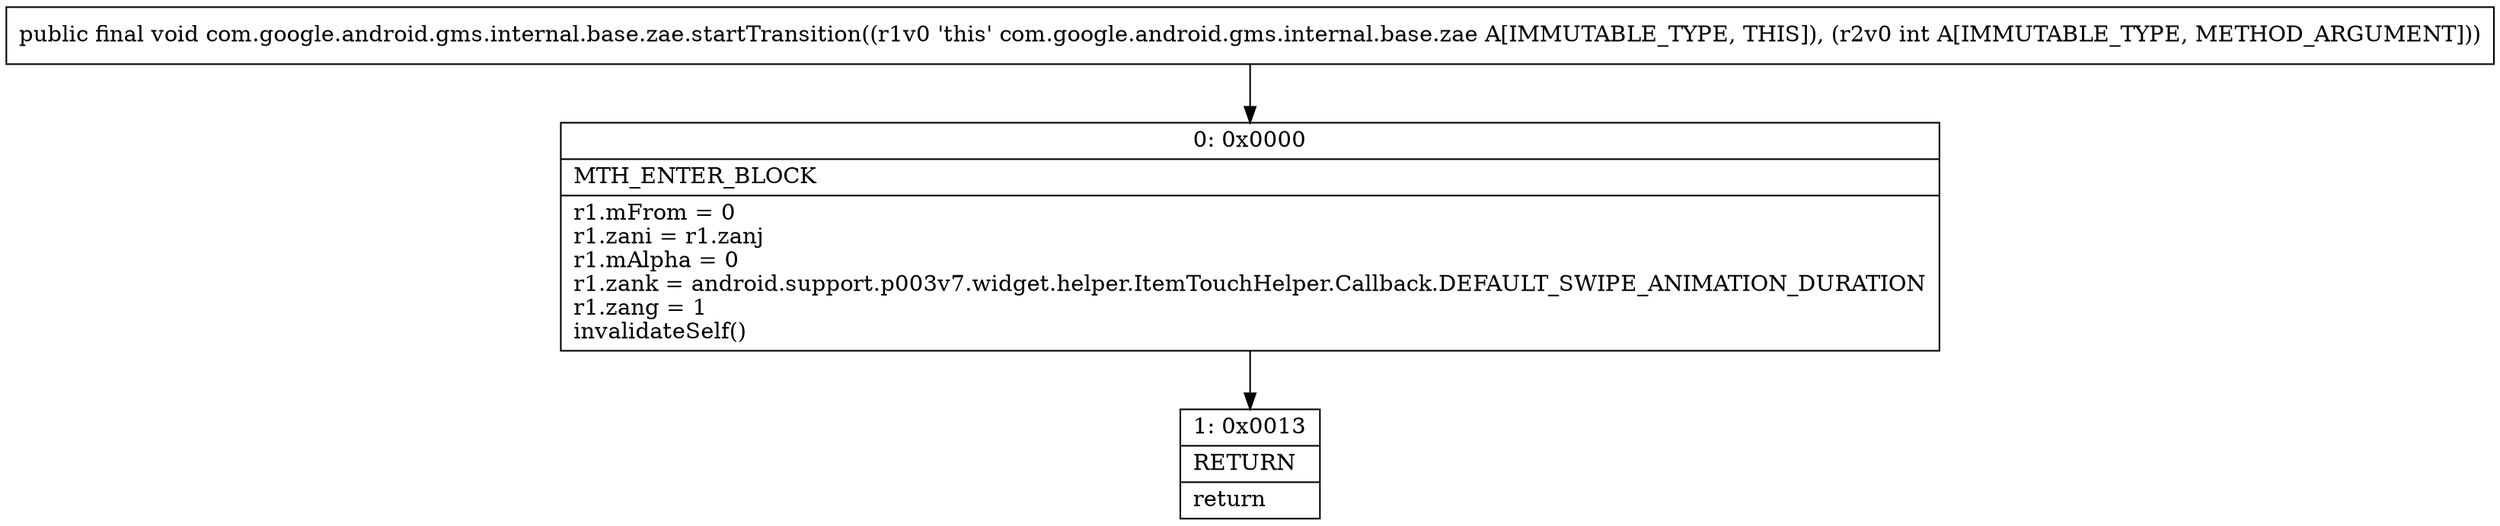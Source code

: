 digraph "CFG forcom.google.android.gms.internal.base.zae.startTransition(I)V" {
Node_0 [shape=record,label="{0\:\ 0x0000|MTH_ENTER_BLOCK\l|r1.mFrom = 0\lr1.zani = r1.zanj\lr1.mAlpha = 0\lr1.zank = android.support.p003v7.widget.helper.ItemTouchHelper.Callback.DEFAULT_SWIPE_ANIMATION_DURATION\lr1.zang = 1\linvalidateSelf()\l}"];
Node_1 [shape=record,label="{1\:\ 0x0013|RETURN\l|return\l}"];
MethodNode[shape=record,label="{public final void com.google.android.gms.internal.base.zae.startTransition((r1v0 'this' com.google.android.gms.internal.base.zae A[IMMUTABLE_TYPE, THIS]), (r2v0 int A[IMMUTABLE_TYPE, METHOD_ARGUMENT])) }"];
MethodNode -> Node_0;
Node_0 -> Node_1;
}

